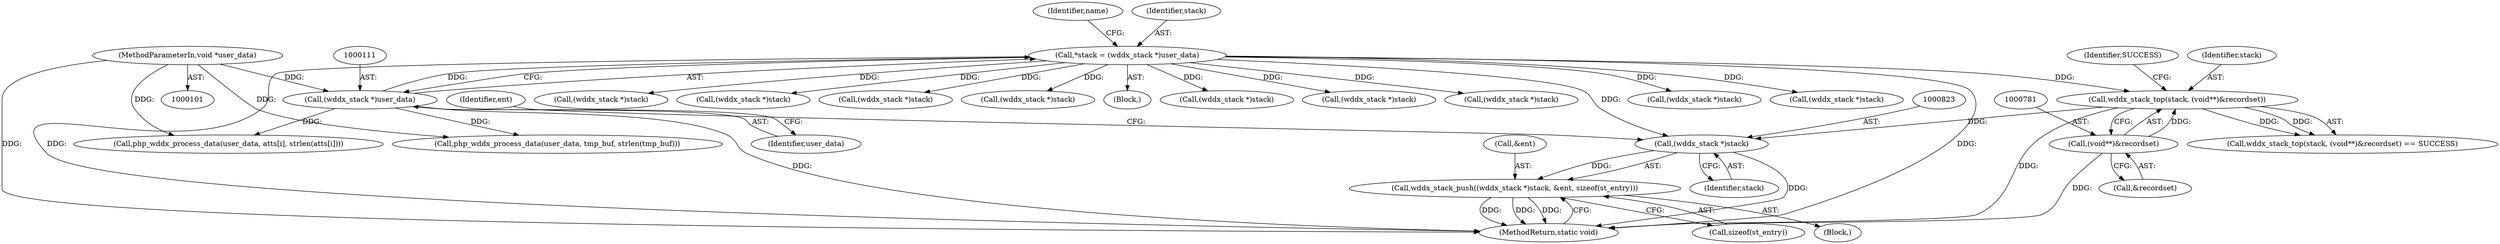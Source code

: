 digraph "0_php-src_c4cca4c20e75359c9a13a1f9a36cb7b4e9601d29?w=1@pointer" {
"1000822" [label="(Call,(wddx_stack *)stack)"];
"1000778" [label="(Call,wddx_stack_top(stack, (void**)&recordset))"];
"1000108" [label="(Call,*stack = (wddx_stack *)user_data)"];
"1000110" [label="(Call,(wddx_stack *)user_data)"];
"1000102" [label="(MethodParameterIn,void *user_data)"];
"1000780" [label="(Call,(void**)&recordset)"];
"1000821" [label="(Call,wddx_stack_push((wddx_stack *)stack, &ent, sizeof(st_entry)))"];
"1000116" [label="(Identifier,name)"];
"1000711" [label="(Call,(wddx_stack *)stack)"];
"1000394" [label="(Call,(wddx_stack *)stack)"];
"1000822" [label="(Call,(wddx_stack *)stack)"];
"1000821" [label="(Call,wddx_stack_push((wddx_stack *)stack, &ent, sizeof(st_entry)))"];
"1000777" [label="(Call,wddx_stack_top(stack, (void**)&recordset) == SUCCESS)"];
"1000401" [label="(Call,php_wddx_process_data(user_data, atts[i], strlen(atts[i])))"];
"1000470" [label="(Call,(wddx_stack *)stack)"];
"1000287" [label="(Call,php_wddx_process_data(user_data, tmp_buf, strlen(tmp_buf)))"];
"1000826" [label="(Identifier,ent)"];
"1000109" [label="(Identifier,stack)"];
"1000864" [label="(MethodReturn,static void)"];
"1000327" [label="(Call,(wddx_stack *)stack)"];
"1000857" [label="(Call,(wddx_stack *)stack)"];
"1000437" [label="(Call,(wddx_stack *)stack)"];
"1000782" [label="(Call,&recordset)"];
"1000180" [label="(Call,(wddx_stack *)stack)"];
"1000108" [label="(Call,*stack = (wddx_stack *)user_data)"];
"1000112" [label="(Identifier,user_data)"];
"1000780" [label="(Call,(void**)&recordset)"];
"1000827" [label="(Call,sizeof(st_entry))"];
"1000102" [label="(MethodParameterIn,void *user_data)"];
"1000825" [label="(Call,&ent)"];
"1000105" [label="(Block,)"];
"1000779" [label="(Identifier,stack)"];
"1000824" [label="(Identifier,stack)"];
"1000110" [label="(Call,(wddx_stack *)user_data)"];
"1000503" [label="(Call,(wddx_stack *)stack)"];
"1000724" [label="(Block,)"];
"1000227" [label="(Call,(wddx_stack *)stack)"];
"1000778" [label="(Call,wddx_stack_top(stack, (void**)&recordset))"];
"1000784" [label="(Identifier,SUCCESS)"];
"1000822" -> "1000821"  [label="AST: "];
"1000822" -> "1000824"  [label="CFG: "];
"1000823" -> "1000822"  [label="AST: "];
"1000824" -> "1000822"  [label="AST: "];
"1000826" -> "1000822"  [label="CFG: "];
"1000822" -> "1000864"  [label="DDG: "];
"1000822" -> "1000821"  [label="DDG: "];
"1000778" -> "1000822"  [label="DDG: "];
"1000108" -> "1000822"  [label="DDG: "];
"1000778" -> "1000777"  [label="AST: "];
"1000778" -> "1000780"  [label="CFG: "];
"1000779" -> "1000778"  [label="AST: "];
"1000780" -> "1000778"  [label="AST: "];
"1000784" -> "1000778"  [label="CFG: "];
"1000778" -> "1000864"  [label="DDG: "];
"1000778" -> "1000777"  [label="DDG: "];
"1000778" -> "1000777"  [label="DDG: "];
"1000108" -> "1000778"  [label="DDG: "];
"1000780" -> "1000778"  [label="DDG: "];
"1000108" -> "1000105"  [label="AST: "];
"1000108" -> "1000110"  [label="CFG: "];
"1000109" -> "1000108"  [label="AST: "];
"1000110" -> "1000108"  [label="AST: "];
"1000116" -> "1000108"  [label="CFG: "];
"1000108" -> "1000864"  [label="DDG: "];
"1000108" -> "1000864"  [label="DDG: "];
"1000110" -> "1000108"  [label="DDG: "];
"1000108" -> "1000180"  [label="DDG: "];
"1000108" -> "1000227"  [label="DDG: "];
"1000108" -> "1000327"  [label="DDG: "];
"1000108" -> "1000394"  [label="DDG: "];
"1000108" -> "1000437"  [label="DDG: "];
"1000108" -> "1000470"  [label="DDG: "];
"1000108" -> "1000503"  [label="DDG: "];
"1000108" -> "1000711"  [label="DDG: "];
"1000108" -> "1000857"  [label="DDG: "];
"1000110" -> "1000112"  [label="CFG: "];
"1000111" -> "1000110"  [label="AST: "];
"1000112" -> "1000110"  [label="AST: "];
"1000110" -> "1000864"  [label="DDG: "];
"1000102" -> "1000110"  [label="DDG: "];
"1000110" -> "1000287"  [label="DDG: "];
"1000110" -> "1000401"  [label="DDG: "];
"1000102" -> "1000101"  [label="AST: "];
"1000102" -> "1000864"  [label="DDG: "];
"1000102" -> "1000287"  [label="DDG: "];
"1000102" -> "1000401"  [label="DDG: "];
"1000780" -> "1000782"  [label="CFG: "];
"1000781" -> "1000780"  [label="AST: "];
"1000782" -> "1000780"  [label="AST: "];
"1000780" -> "1000864"  [label="DDG: "];
"1000821" -> "1000724"  [label="AST: "];
"1000821" -> "1000827"  [label="CFG: "];
"1000825" -> "1000821"  [label="AST: "];
"1000827" -> "1000821"  [label="AST: "];
"1000864" -> "1000821"  [label="CFG: "];
"1000821" -> "1000864"  [label="DDG: "];
"1000821" -> "1000864"  [label="DDG: "];
"1000821" -> "1000864"  [label="DDG: "];
}
